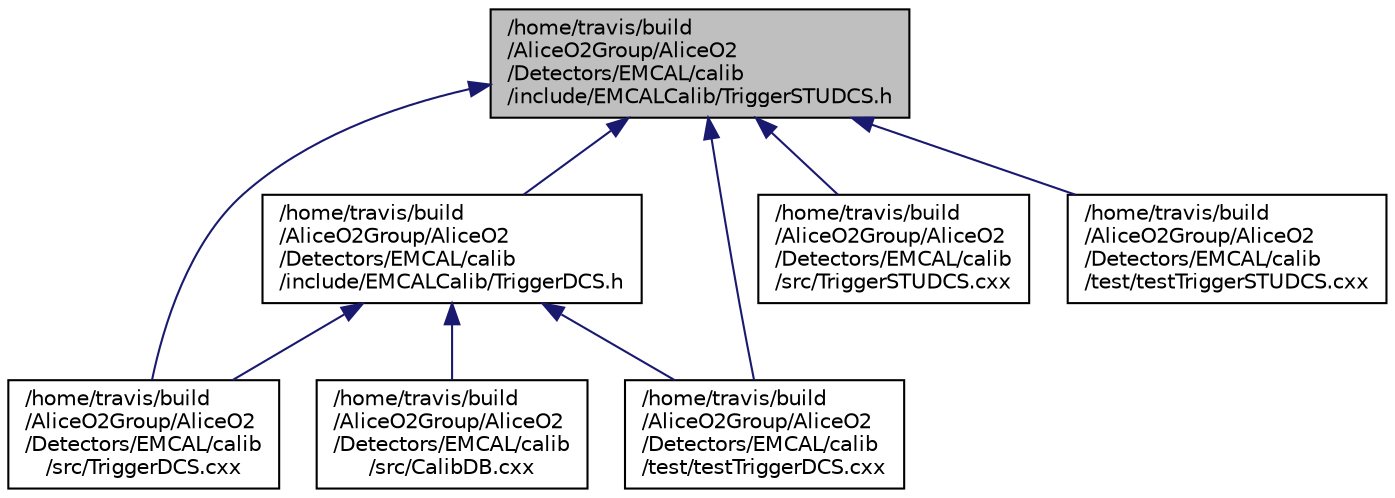 digraph "/home/travis/build/AliceO2Group/AliceO2/Detectors/EMCAL/calib/include/EMCALCalib/TriggerSTUDCS.h"
{
 // INTERACTIVE_SVG=YES
  bgcolor="transparent";
  edge [fontname="Helvetica",fontsize="10",labelfontname="Helvetica",labelfontsize="10"];
  node [fontname="Helvetica",fontsize="10",shape=record];
  Node1 [label="/home/travis/build\l/AliceO2Group/AliceO2\l/Detectors/EMCAL/calib\l/include/EMCALCalib/TriggerSTUDCS.h",height=0.2,width=0.4,color="black", fillcolor="grey75", style="filled", fontcolor="black"];
  Node1 -> Node2 [dir="back",color="midnightblue",fontsize="10",style="solid",fontname="Helvetica"];
  Node2 [label="/home/travis/build\l/AliceO2Group/AliceO2\l/Detectors/EMCAL/calib\l/include/EMCALCalib/TriggerDCS.h",height=0.2,width=0.4,color="black",URL="$d1/d3e/TriggerDCS_8h.html"];
  Node2 -> Node3 [dir="back",color="midnightblue",fontsize="10",style="solid",fontname="Helvetica"];
  Node3 [label="/home/travis/build\l/AliceO2Group/AliceO2\l/Detectors/EMCAL/calib\l/src/CalibDB.cxx",height=0.2,width=0.4,color="black",URL="$d3/d5b/EMCAL_2calib_2src_2CalibDB_8cxx.html"];
  Node2 -> Node4 [dir="back",color="midnightblue",fontsize="10",style="solid",fontname="Helvetica"];
  Node4 [label="/home/travis/build\l/AliceO2Group/AliceO2\l/Detectors/EMCAL/calib\l/src/TriggerDCS.cxx",height=0.2,width=0.4,color="black",URL="$dd/d99/TriggerDCS_8cxx.html"];
  Node2 -> Node5 [dir="back",color="midnightblue",fontsize="10",style="solid",fontname="Helvetica"];
  Node5 [label="/home/travis/build\l/AliceO2Group/AliceO2\l/Detectors/EMCAL/calib\l/test/testTriggerDCS.cxx",height=0.2,width=0.4,color="black",URL="$d2/d9f/testTriggerDCS_8cxx.html"];
  Node1 -> Node4 [dir="back",color="midnightblue",fontsize="10",style="solid",fontname="Helvetica"];
  Node1 -> Node6 [dir="back",color="midnightblue",fontsize="10",style="solid",fontname="Helvetica"];
  Node6 [label="/home/travis/build\l/AliceO2Group/AliceO2\l/Detectors/EMCAL/calib\l/src/TriggerSTUDCS.cxx",height=0.2,width=0.4,color="black",URL="$dd/d6a/TriggerSTUDCS_8cxx.html"];
  Node1 -> Node5 [dir="back",color="midnightblue",fontsize="10",style="solid",fontname="Helvetica"];
  Node1 -> Node7 [dir="back",color="midnightblue",fontsize="10",style="solid",fontname="Helvetica"];
  Node7 [label="/home/travis/build\l/AliceO2Group/AliceO2\l/Detectors/EMCAL/calib\l/test/testTriggerSTUDCS.cxx",height=0.2,width=0.4,color="black",URL="$d3/d55/testTriggerSTUDCS_8cxx.html"];
}
